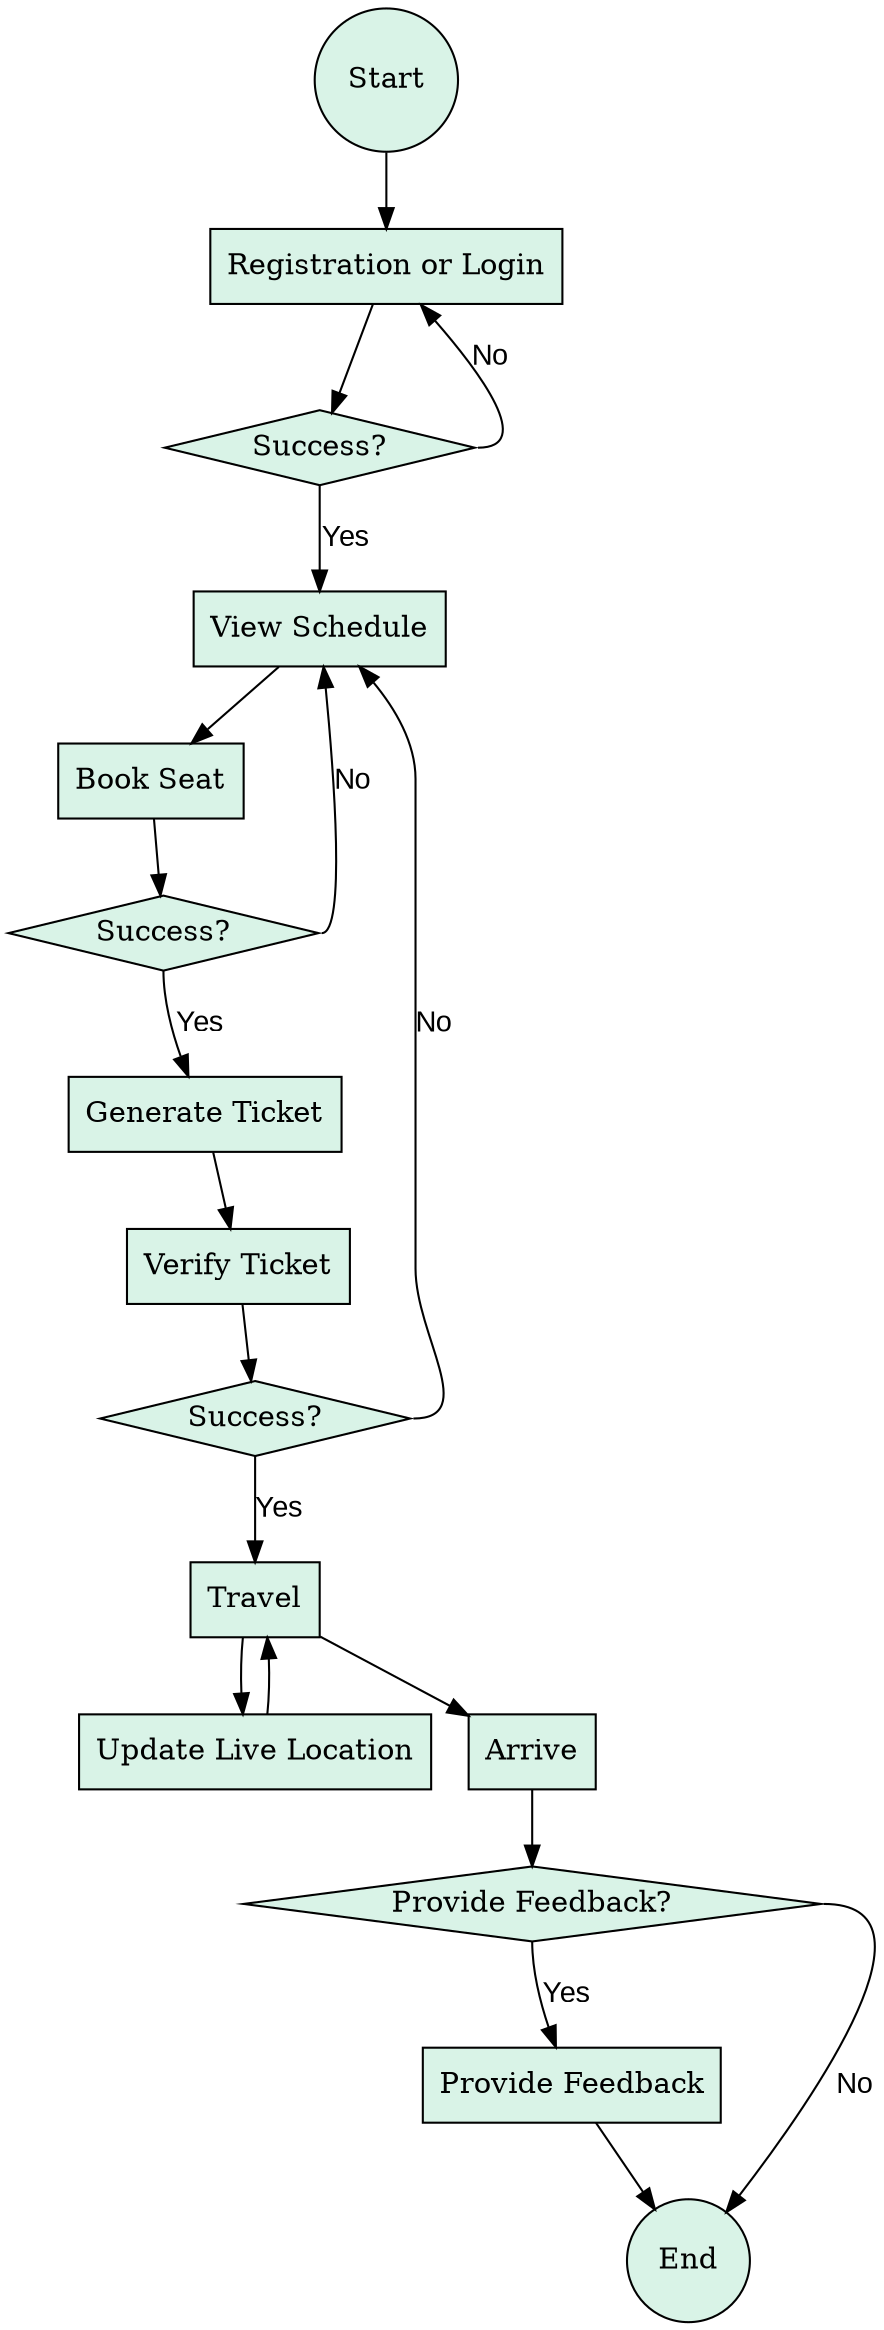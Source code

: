 digraph ShuttleGo_ActivityDiagram {
    //graph [nodesep=1];
    node [shape=rectangle, color=black, fillcolor="#d9f3e7", style=filled];
    edge [fontname="Arial",color=black];
    //splines=false;

    // Activities
    Start [label="Start", shape=circle];
    Registration [label="Registration or Login"];
    ViewSchedule [label="View Schedule"];
    BookSeat [label="Book Seat"];
    GenerateTicket [label="Generate Ticket"];
    VerifyTicket [label="Verify Ticket"];
    Travel [label="Travel"];
    UpdateLocation [label="Update Live Location"];
    Arrive [label="Arrive"];
    ProvideFeedback [label="Provide Feedback"];
    End [label="End", shape=circle];

    // Decision Nodes
    Decision1 [shape=diamond, label="Success?"];
    Decision2 [shape=diamond, label="Success?"];
    Decision3 [shape=diamond, label="Success?"];
    Decision4 [shape=diamond, label="Provide Feedback?"];

    // Flow
    Start -> Registration:n;
    Registration -> Decision1;
    Decision1:s -> ViewSchedule [label="Yes"];
    Decision1:e -> Registration [label="No"];
    ViewSchedule -> BookSeat;
    BookSeat -> Decision2;
    Decision2:s -> GenerateTicket [label="Yes"];
    Decision2:e -> ViewSchedule [label="No"];
    GenerateTicket -> VerifyTicket;
    VerifyTicket -> Decision3;
    Decision3:s -> Travel [label="Yes"];
    Decision3:e -> ViewSchedule [label="No"];
    Travel -> UpdateLocation;
    UpdateLocation -> Travel;
    Travel -> Arrive;
    Arrive -> Decision4;
    Decision4:s -> ProvideFeedback [label="Yes"];
    Decision4:e -> End [label="No"];
    ProvideFeedback -> End;
}
